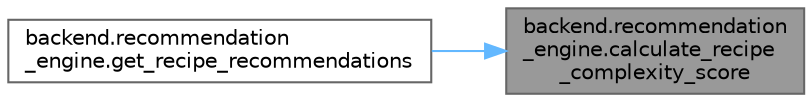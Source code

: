 digraph "backend.recommendation_engine.calculate_recipe_complexity_score"
{
 // LATEX_PDF_SIZE
  bgcolor="transparent";
  edge [fontname=Helvetica,fontsize=10,labelfontname=Helvetica,labelfontsize=10];
  node [fontname=Helvetica,fontsize=10,shape=box,height=0.2,width=0.4];
  rankdir="RL";
  Node1 [id="Node000001",label="backend.recommendation\l_engine.calculate_recipe\l_complexity_score",height=0.2,width=0.4,color="gray40", fillcolor="grey60", style="filled", fontcolor="black",tooltip=" "];
  Node1 -> Node2 [id="edge1_Node000001_Node000002",dir="back",color="steelblue1",style="solid",tooltip=" "];
  Node2 [id="Node000002",label="backend.recommendation\l_engine.get_recipe_recommendations",height=0.2,width=0.4,color="grey40", fillcolor="white", style="filled",URL="$namespacebackend_1_1recommendation__engine.html#ad52d4a67dba38168e15d8687e3e9cabc",tooltip=" "];
}
